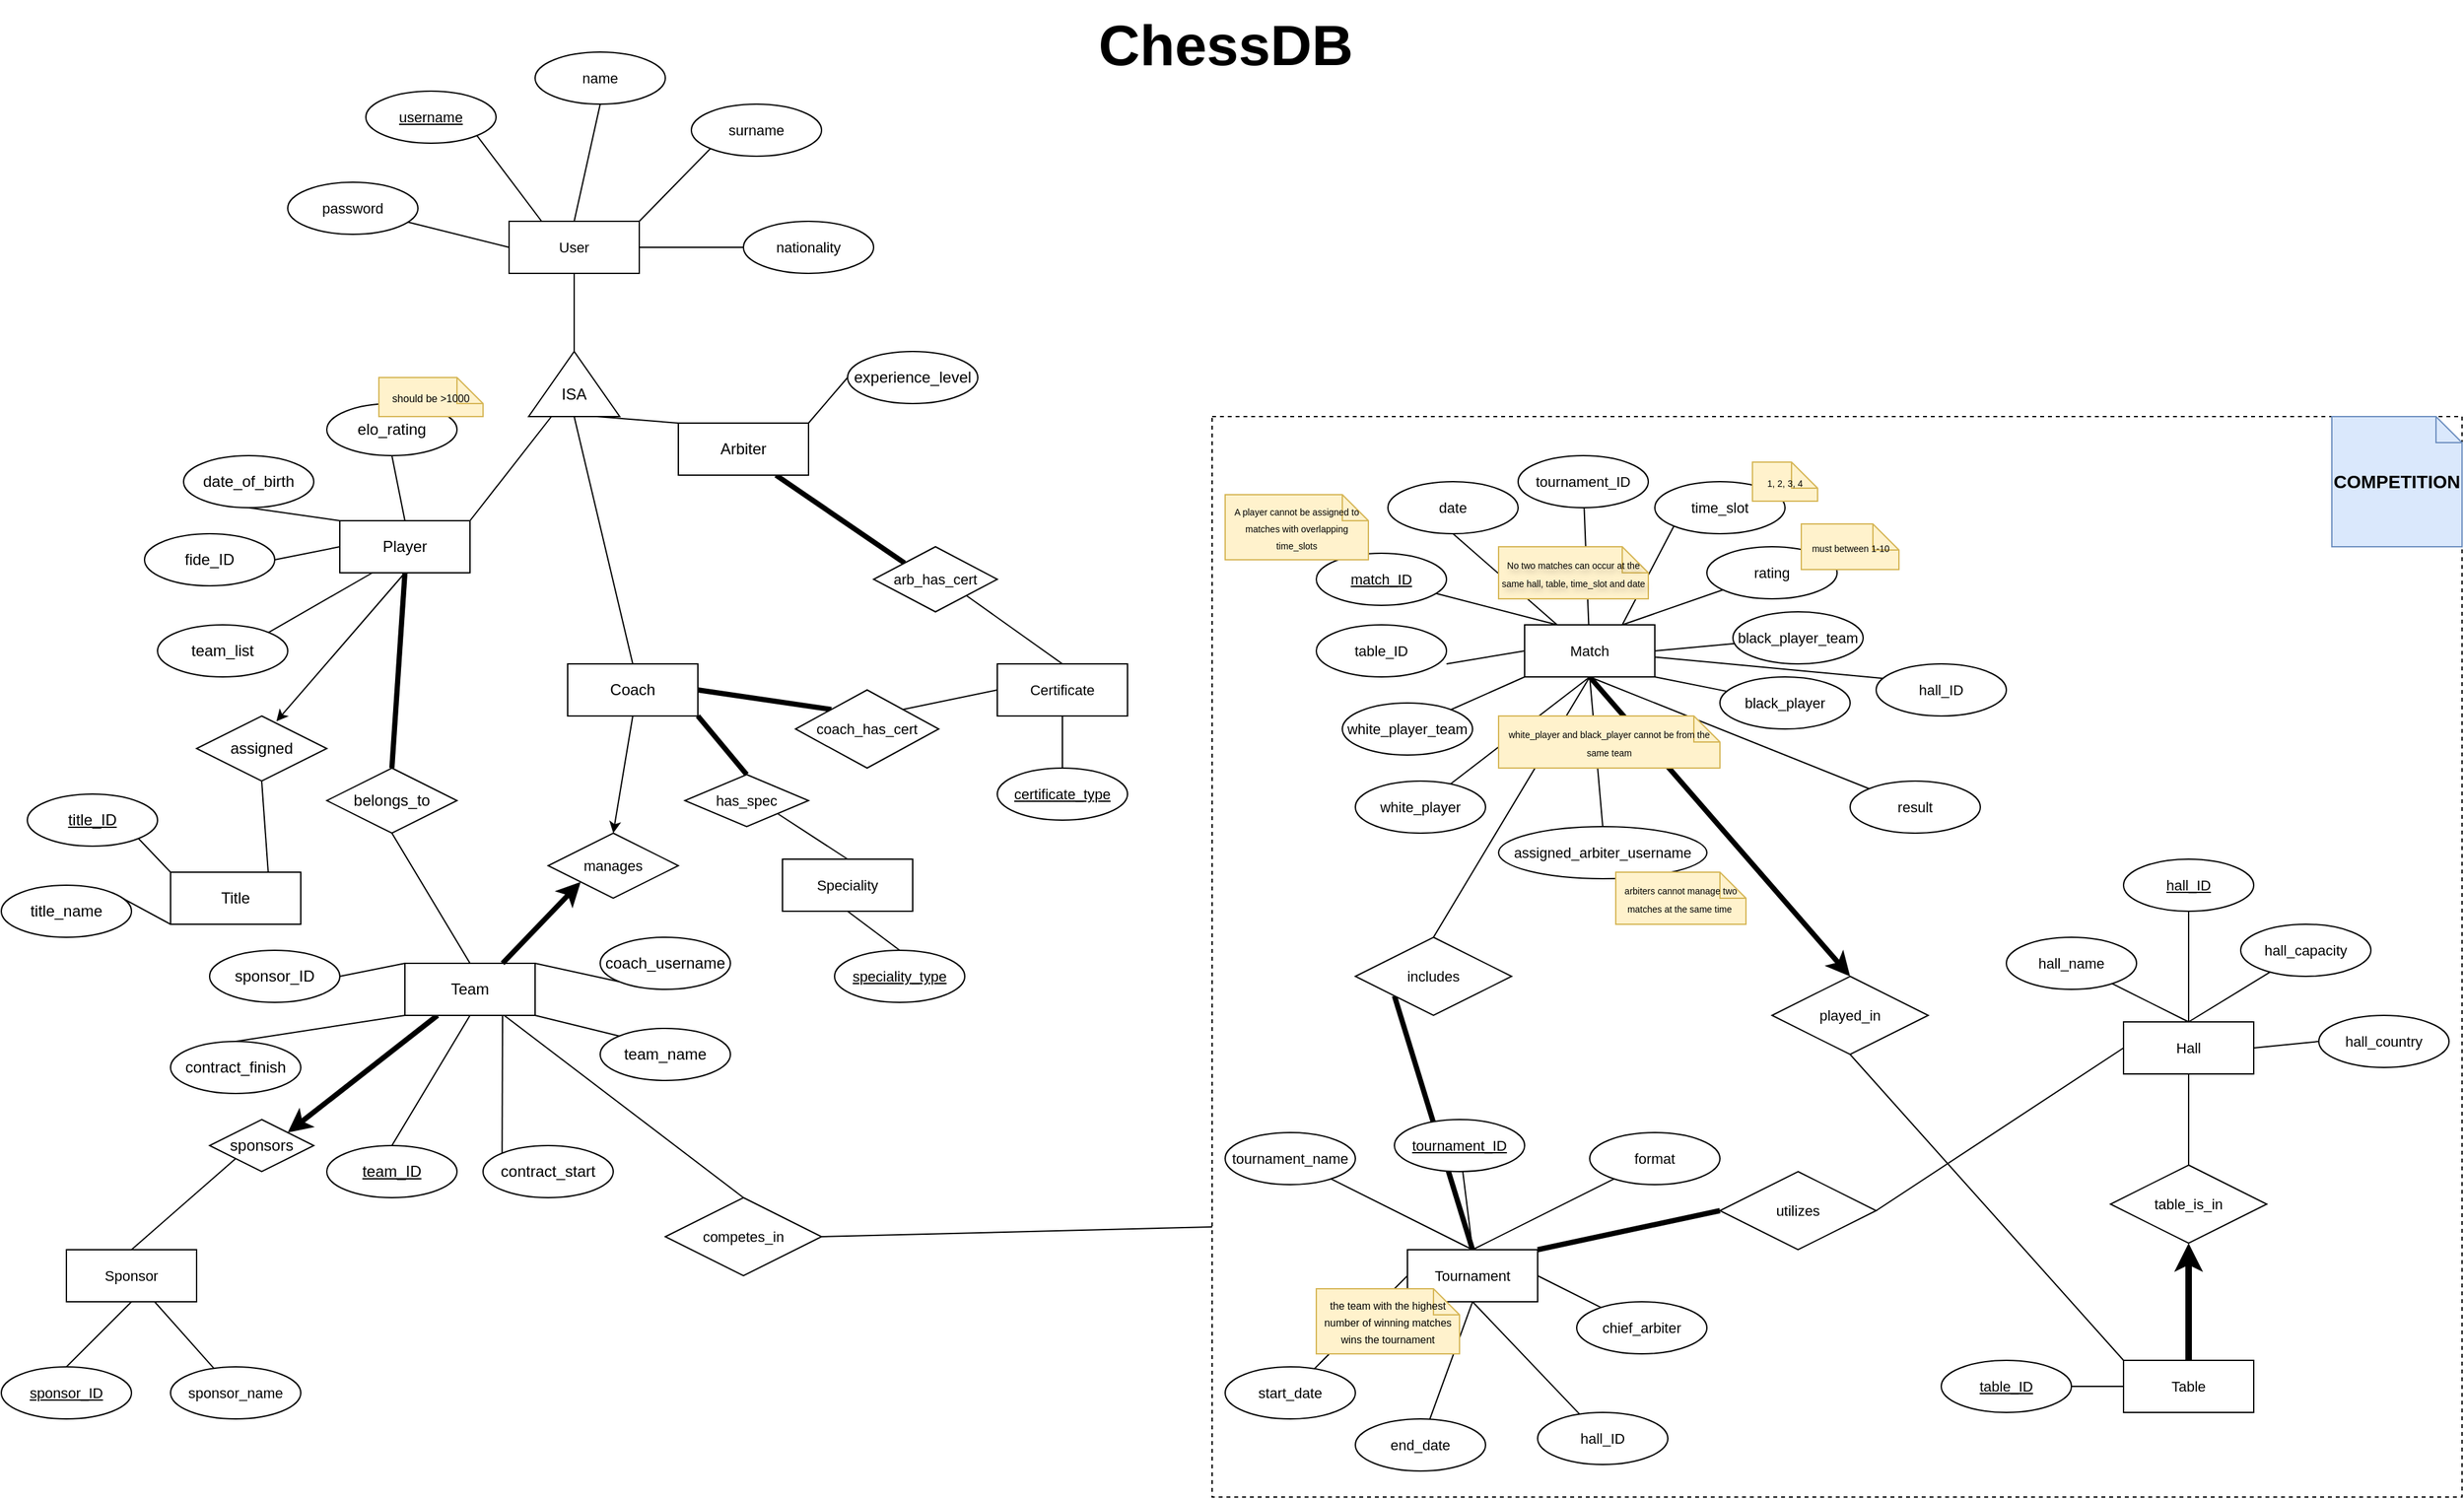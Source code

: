 <mxfile version="26.1.1">
  <diagram id="R2lEEEUBdFMjLlhIrx00" name="Page-1">
    <mxGraphModel dx="1880" dy="1282" grid="1" gridSize="10" guides="1" tooltips="1" connect="1" arrows="1" fold="1" page="1" pageScale="1" pageWidth="1920" pageHeight="1200" math="0" shadow="0" extFonts="Permanent Marker^https://fonts.googleapis.com/css?family=Permanent+Marker">
      <root>
        <mxCell id="0" />
        <mxCell id="1" parent="0" />
        <mxCell id="J8CBjjC6oMWLzU9K0Qz3-46" value="" style="edgeStyle=orthogonalEdgeStyle;rounded=0;orthogonalLoop=1;jettySize=auto;html=1;endArrow=none;startFill=0;" parent="1" source="J8CBjjC6oMWLzU9K0Qz3-1" target="J8CBjjC6oMWLzU9K0Qz3-36" edge="1">
          <mxGeometry relative="1" as="geometry" />
        </mxCell>
        <mxCell id="Gp8DJ_atIyQkJYoGK_gW-44" style="edgeStyle=none;shape=connector;rounded=0;orthogonalLoop=1;jettySize=auto;html=1;exitX=1;exitY=0.5;exitDx=0;exitDy=0;entryX=0;entryY=0.5;entryDx=0;entryDy=0;strokeColor=default;align=center;verticalAlign=middle;fontFamily=Helvetica;fontSize=11;fontColor=default;labelBackgroundColor=default;startFill=0;endArrow=none;" edge="1" parent="1" source="J8CBjjC6oMWLzU9K0Qz3-1" target="Gp8DJ_atIyQkJYoGK_gW-43">
          <mxGeometry relative="1" as="geometry" />
        </mxCell>
        <mxCell id="J8CBjjC6oMWLzU9K0Qz3-1" value="User" style="whiteSpace=wrap;html=1;align=center;fontSize=11;strokeWidth=1;" parent="1" vertex="1">
          <mxGeometry x="410" y="190" width="100" height="40" as="geometry" />
        </mxCell>
        <mxCell id="J8CBjjC6oMWLzU9K0Qz3-2" value="username" style="ellipse;whiteSpace=wrap;html=1;align=center;fontStyle=4;fontSize=11;strokeWidth=1;" parent="1" vertex="1">
          <mxGeometry x="300" y="90" width="100" height="40" as="geometry" />
        </mxCell>
        <mxCell id="J8CBjjC6oMWLzU9K0Qz3-29" style="rounded=0;orthogonalLoop=1;jettySize=auto;html=1;exitX=0.5;exitY=1;exitDx=0;exitDy=0;entryX=0.5;entryY=0;entryDx=0;entryDy=0;strokeColor=default;endArrow=none;startFill=0;fontSize=11;strokeWidth=1;" parent="1" source="J8CBjjC6oMWLzU9K0Qz3-3" target="J8CBjjC6oMWLzU9K0Qz3-1" edge="1">
          <mxGeometry relative="1" as="geometry" />
        </mxCell>
        <mxCell id="J8CBjjC6oMWLzU9K0Qz3-3" value="name" style="ellipse;whiteSpace=wrap;html=1;align=center;fontSize=11;strokeWidth=1;" parent="1" vertex="1">
          <mxGeometry x="430" y="60" width="100" height="40" as="geometry" />
        </mxCell>
        <mxCell id="J8CBjjC6oMWLzU9K0Qz3-31" style="rounded=0;orthogonalLoop=1;jettySize=auto;html=1;exitX=0;exitY=1;exitDx=0;exitDy=0;entryX=1;entryY=0;entryDx=0;entryDy=0;endArrow=none;startFill=0;startArrow=none;fontSize=11;strokeWidth=1;" parent="1" source="J8CBjjC6oMWLzU9K0Qz3-4" target="J8CBjjC6oMWLzU9K0Qz3-1" edge="1">
          <mxGeometry relative="1" as="geometry" />
        </mxCell>
        <mxCell id="J8CBjjC6oMWLzU9K0Qz3-4" value="surname" style="ellipse;whiteSpace=wrap;html=1;align=center;fontSize=11;strokeWidth=1;" parent="1" vertex="1">
          <mxGeometry x="550" y="100" width="100" height="40" as="geometry" />
        </mxCell>
        <mxCell id="J8CBjjC6oMWLzU9K0Qz3-33" style="rounded=0;orthogonalLoop=1;jettySize=auto;html=1;entryX=0;entryY=0.5;entryDx=0;entryDy=0;endArrow=none;startFill=0;flowAnimation=0;shadow=0;fontSize=11;strokeWidth=1;" parent="1" source="J8CBjjC6oMWLzU9K0Qz3-5" target="J8CBjjC6oMWLzU9K0Qz3-1" edge="1">
          <mxGeometry relative="1" as="geometry" />
        </mxCell>
        <mxCell id="J8CBjjC6oMWLzU9K0Qz3-5" value="password" style="ellipse;whiteSpace=wrap;html=1;align=center;fontSize=11;strokeWidth=1;" parent="1" vertex="1">
          <mxGeometry x="240" y="160" width="100" height="40" as="geometry" />
        </mxCell>
        <mxCell id="J8CBjjC6oMWLzU9K0Qz3-23" value="" style="endArrow=none;html=1;rounded=0;exitX=1;exitY=1;exitDx=0;exitDy=0;entryX=0.25;entryY=0;entryDx=0;entryDy=0;fontSize=11;strokeWidth=1;" parent="1" source="J8CBjjC6oMWLzU9K0Qz3-2" target="J8CBjjC6oMWLzU9K0Qz3-1" edge="1">
          <mxGeometry relative="1" as="geometry">
            <mxPoint x="390" y="190" as="sourcePoint" />
            <mxPoint x="550" y="190" as="targetPoint" />
          </mxGeometry>
        </mxCell>
        <mxCell id="J8CBjjC6oMWLzU9K0Qz3-55" style="rounded=0;orthogonalLoop=1;jettySize=auto;html=1;exitX=0;exitY=0.5;exitDx=0;exitDy=0;entryX=0.5;entryY=0;entryDx=0;entryDy=0;endArrow=none;startFill=0;" parent="1" source="J8CBjjC6oMWLzU9K0Qz3-36" target="J8CBjjC6oMWLzU9K0Qz3-48" edge="1">
          <mxGeometry relative="1" as="geometry" />
        </mxCell>
        <mxCell id="J8CBjjC6oMWLzU9K0Qz3-63" style="rounded=0;orthogonalLoop=1;jettySize=auto;html=1;exitX=0;exitY=0.75;exitDx=0;exitDy=0;entryX=0;entryY=0;entryDx=0;entryDy=0;endArrow=none;startFill=0;" parent="1" source="J8CBjjC6oMWLzU9K0Qz3-36" target="J8CBjjC6oMWLzU9K0Qz3-56" edge="1">
          <mxGeometry relative="1" as="geometry" />
        </mxCell>
        <mxCell id="J8CBjjC6oMWLzU9K0Qz3-36" value="&lt;div&gt;&lt;br&gt;&lt;/div&gt;ISA" style="triangle;whiteSpace=wrap;html=1;direction=north;fontColor=light-dark(#000000,#FFD966);" parent="1" vertex="1">
          <mxGeometry x="425" y="290" width="70" height="50" as="geometry" />
        </mxCell>
        <mxCell id="J8CBjjC6oMWLzU9K0Qz3-73" style="rounded=0;orthogonalLoop=1;jettySize=auto;html=1;exitX=0.5;exitY=1;exitDx=0;exitDy=0;entryX=0.613;entryY=0.083;entryDx=0;entryDy=0;entryPerimeter=0;" parent="1" source="J8CBjjC6oMWLzU9K0Qz3-37" target="J8CBjjC6oMWLzU9K0Qz3-64" edge="1">
          <mxGeometry relative="1" as="geometry" />
        </mxCell>
        <mxCell id="J8CBjjC6oMWLzU9K0Qz3-97" style="edgeStyle=none;rounded=0;orthogonalLoop=1;jettySize=auto;html=1;exitX=0.5;exitY=1;exitDx=0;exitDy=0;entryX=0.5;entryY=0;entryDx=0;entryDy=0;strokeColor=default;align=center;verticalAlign=middle;fontFamily=Helvetica;fontSize=11;fontColor=default;labelBackgroundColor=default;startFill=0;endArrow=none;strokeWidth=4;endFill=1;" parent="1" source="J8CBjjC6oMWLzU9K0Qz3-37" target="J8CBjjC6oMWLzU9K0Qz3-80" edge="1">
          <mxGeometry relative="1" as="geometry" />
        </mxCell>
        <mxCell id="J8CBjjC6oMWLzU9K0Qz3-37" value="Player" style="whiteSpace=wrap;html=1;align=center;" parent="1" vertex="1">
          <mxGeometry x="280" y="420" width="100" height="40" as="geometry" />
        </mxCell>
        <mxCell id="J8CBjjC6oMWLzU9K0Qz3-43" style="rounded=0;orthogonalLoop=1;jettySize=auto;html=1;exitX=0.5;exitY=1;exitDx=0;exitDy=0;entryX=0;entryY=0;entryDx=0;entryDy=0;endArrow=none;startFill=0;" parent="1" source="J8CBjjC6oMWLzU9K0Qz3-38" target="J8CBjjC6oMWLzU9K0Qz3-37" edge="1">
          <mxGeometry relative="1" as="geometry" />
        </mxCell>
        <mxCell id="J8CBjjC6oMWLzU9K0Qz3-38" value="date_of_birth" style="ellipse;whiteSpace=wrap;html=1;align=center;" parent="1" vertex="1">
          <mxGeometry x="160" y="370" width="100" height="40" as="geometry" />
        </mxCell>
        <mxCell id="J8CBjjC6oMWLzU9K0Qz3-42" style="rounded=0;orthogonalLoop=1;jettySize=auto;html=1;exitX=0.5;exitY=1;exitDx=0;exitDy=0;entryX=0.5;entryY=0;entryDx=0;entryDy=0;endArrow=none;startFill=0;" parent="1" source="J8CBjjC6oMWLzU9K0Qz3-39" target="J8CBjjC6oMWLzU9K0Qz3-37" edge="1">
          <mxGeometry relative="1" as="geometry" />
        </mxCell>
        <mxCell id="J8CBjjC6oMWLzU9K0Qz3-39" value="elo_rating" style="ellipse;whiteSpace=wrap;html=1;align=center;" parent="1" vertex="1">
          <mxGeometry x="270" y="330" width="100" height="40" as="geometry" />
        </mxCell>
        <mxCell id="J8CBjjC6oMWLzU9K0Qz3-44" style="rounded=0;orthogonalLoop=1;jettySize=auto;html=1;exitX=1;exitY=0.5;exitDx=0;exitDy=0;entryX=0;entryY=0.5;entryDx=0;entryDy=0;endArrow=none;startFill=0;" parent="1" source="J8CBjjC6oMWLzU9K0Qz3-40" target="J8CBjjC6oMWLzU9K0Qz3-37" edge="1">
          <mxGeometry relative="1" as="geometry" />
        </mxCell>
        <mxCell id="J8CBjjC6oMWLzU9K0Qz3-40" value="fide_ID" style="ellipse;whiteSpace=wrap;html=1;align=center;" parent="1" vertex="1">
          <mxGeometry x="130" y="430" width="100" height="40" as="geometry" />
        </mxCell>
        <mxCell id="J8CBjjC6oMWLzU9K0Qz3-45" style="rounded=0;orthogonalLoop=1;jettySize=auto;html=1;exitX=1;exitY=0;exitDx=0;exitDy=0;entryX=0.25;entryY=1;entryDx=0;entryDy=0;endArrow=none;startFill=0;" parent="1" source="J8CBjjC6oMWLzU9K0Qz3-41" target="J8CBjjC6oMWLzU9K0Qz3-37" edge="1">
          <mxGeometry relative="1" as="geometry" />
        </mxCell>
        <mxCell id="J8CBjjC6oMWLzU9K0Qz3-41" value="team_list" style="ellipse;whiteSpace=wrap;html=1;align=center;" parent="1" vertex="1">
          <mxGeometry x="140" y="500" width="100" height="40" as="geometry" />
        </mxCell>
        <mxCell id="J8CBjjC6oMWLzU9K0Qz3-47" style="rounded=0;orthogonalLoop=1;jettySize=auto;html=1;exitX=1;exitY=0;exitDx=0;exitDy=0;entryX=0;entryY=0.25;entryDx=0;entryDy=0;endArrow=none;startFill=0;" parent="1" source="J8CBjjC6oMWLzU9K0Qz3-37" target="J8CBjjC6oMWLzU9K0Qz3-36" edge="1">
          <mxGeometry relative="1" as="geometry" />
        </mxCell>
        <mxCell id="J8CBjjC6oMWLzU9K0Qz3-116" style="edgeStyle=none;shape=connector;rounded=0;orthogonalLoop=1;jettySize=auto;html=1;exitX=1;exitY=1;exitDx=0;exitDy=0;entryX=0.5;entryY=0;entryDx=0;entryDy=0;strokeColor=default;align=center;verticalAlign=middle;fontFamily=Helvetica;fontSize=11;fontColor=default;labelBackgroundColor=default;startFill=0;endArrow=none;strokeWidth=4;" parent="1" source="J8CBjjC6oMWLzU9K0Qz3-48" target="J8CBjjC6oMWLzU9K0Qz3-110" edge="1">
          <mxGeometry relative="1" as="geometry" />
        </mxCell>
        <mxCell id="J8CBjjC6oMWLzU9K0Qz3-118" style="edgeStyle=none;shape=connector;rounded=0;orthogonalLoop=1;jettySize=auto;html=1;exitX=1;exitY=0.5;exitDx=0;exitDy=0;entryX=0;entryY=0;entryDx=0;entryDy=0;strokeColor=default;align=center;verticalAlign=middle;fontFamily=Helvetica;fontSize=11;fontColor=default;labelBackgroundColor=default;startFill=0;endArrow=none;strokeWidth=4;" parent="1" source="J8CBjjC6oMWLzU9K0Qz3-48" target="J8CBjjC6oMWLzU9K0Qz3-111" edge="1">
          <mxGeometry relative="1" as="geometry" />
        </mxCell>
        <mxCell id="Gp8DJ_atIyQkJYoGK_gW-2" style="rounded=0;orthogonalLoop=1;jettySize=auto;html=1;exitX=0.5;exitY=1;exitDx=0;exitDy=0;entryX=0.5;entryY=0;entryDx=0;entryDy=0;" edge="1" parent="1" source="J8CBjjC6oMWLzU9K0Qz3-48" target="J8CBjjC6oMWLzU9K0Qz3-99">
          <mxGeometry relative="1" as="geometry" />
        </mxCell>
        <mxCell id="J8CBjjC6oMWLzU9K0Qz3-48" value="Coach" style="whiteSpace=wrap;html=1;align=center;" parent="1" vertex="1">
          <mxGeometry x="455" y="530" width="100" height="40" as="geometry" />
        </mxCell>
        <mxCell id="J8CBjjC6oMWLzU9K0Qz3-59" style="rounded=0;orthogonalLoop=1;jettySize=auto;html=1;exitX=1;exitY=0;exitDx=0;exitDy=0;entryX=0;entryY=0.5;entryDx=0;entryDy=0;endArrow=none;startFill=0;" parent="1" source="J8CBjjC6oMWLzU9K0Qz3-56" target="J8CBjjC6oMWLzU9K0Qz3-62" edge="1">
          <mxGeometry relative="1" as="geometry">
            <mxPoint x="690" y="325.0" as="targetPoint" />
          </mxGeometry>
        </mxCell>
        <mxCell id="J8CBjjC6oMWLzU9K0Qz3-121" style="edgeStyle=none;shape=connector;rounded=0;orthogonalLoop=1;jettySize=auto;html=1;exitX=0.75;exitY=1;exitDx=0;exitDy=0;entryX=0;entryY=0;entryDx=0;entryDy=0;strokeColor=default;align=center;verticalAlign=middle;fontFamily=Helvetica;fontSize=11;fontColor=default;labelBackgroundColor=default;startFill=0;endArrow=none;strokeWidth=4;" parent="1" source="J8CBjjC6oMWLzU9K0Qz3-56" target="J8CBjjC6oMWLzU9K0Qz3-112" edge="1">
          <mxGeometry relative="1" as="geometry" />
        </mxCell>
        <mxCell id="J8CBjjC6oMWLzU9K0Qz3-56" value="Arbiter" style="whiteSpace=wrap;html=1;align=center;" parent="1" vertex="1">
          <mxGeometry x="540" y="345" width="100" height="40" as="geometry" />
        </mxCell>
        <mxCell id="J8CBjjC6oMWLzU9K0Qz3-62" value="experience_level" style="ellipse;whiteSpace=wrap;html=1;align=center;" parent="1" vertex="1">
          <mxGeometry x="670" y="290" width="100" height="40" as="geometry" />
        </mxCell>
        <mxCell id="J8CBjjC6oMWLzU9K0Qz3-72" style="rounded=0;orthogonalLoop=1;jettySize=auto;html=1;exitX=0.5;exitY=1;exitDx=0;exitDy=0;entryX=0.75;entryY=0;entryDx=0;entryDy=0;endArrow=none;startFill=0;" parent="1" source="J8CBjjC6oMWLzU9K0Qz3-64" target="J8CBjjC6oMWLzU9K0Qz3-66" edge="1">
          <mxGeometry relative="1" as="geometry" />
        </mxCell>
        <mxCell id="J8CBjjC6oMWLzU9K0Qz3-64" value="assigned" style="shape=rhombus;perimeter=rhombusPerimeter;whiteSpace=wrap;html=1;align=center;" parent="1" vertex="1">
          <mxGeometry x="170" y="570" width="100" height="50" as="geometry" />
        </mxCell>
        <mxCell id="J8CBjjC6oMWLzU9K0Qz3-66" value="Title" style="whiteSpace=wrap;html=1;align=center;" parent="1" vertex="1">
          <mxGeometry x="150" y="690" width="100" height="40" as="geometry" />
        </mxCell>
        <mxCell id="J8CBjjC6oMWLzU9K0Qz3-71" style="rounded=0;orthogonalLoop=1;jettySize=auto;html=1;exitX=1;exitY=1;exitDx=0;exitDy=0;entryX=0;entryY=0;entryDx=0;entryDy=0;endArrow=none;startFill=0;" parent="1" source="J8CBjjC6oMWLzU9K0Qz3-68" target="J8CBjjC6oMWLzU9K0Qz3-66" edge="1">
          <mxGeometry relative="1" as="geometry" />
        </mxCell>
        <mxCell id="J8CBjjC6oMWLzU9K0Qz3-68" value="title_ID" style="ellipse;whiteSpace=wrap;html=1;align=center;fontStyle=4;" parent="1" vertex="1">
          <mxGeometry x="40" y="630" width="100" height="40" as="geometry" />
        </mxCell>
        <mxCell id="J8CBjjC6oMWLzU9K0Qz3-70" style="rounded=0;orthogonalLoop=1;jettySize=auto;html=1;exitX=1;exitY=0;exitDx=0;exitDy=0;entryX=0;entryY=1;entryDx=0;entryDy=0;endArrow=none;startFill=0;" parent="1" source="J8CBjjC6oMWLzU9K0Qz3-69" target="J8CBjjC6oMWLzU9K0Qz3-66" edge="1">
          <mxGeometry relative="1" as="geometry" />
        </mxCell>
        <mxCell id="J8CBjjC6oMWLzU9K0Qz3-69" value="title_name" style="ellipse;whiteSpace=wrap;html=1;align=center;" parent="1" vertex="1">
          <mxGeometry x="20" y="700" width="100" height="40" as="geometry" />
        </mxCell>
        <mxCell id="J8CBjjC6oMWLzU9K0Qz3-98" style="edgeStyle=none;shape=connector;rounded=0;orthogonalLoop=1;jettySize=auto;html=1;exitX=0.5;exitY=1;exitDx=0;exitDy=0;entryX=0.5;entryY=0;entryDx=0;entryDy=0;strokeColor=default;align=center;verticalAlign=middle;fontFamily=Helvetica;fontSize=11;fontColor=default;labelBackgroundColor=default;startFill=0;endArrow=none;" parent="1" source="J8CBjjC6oMWLzU9K0Qz3-80" target="J8CBjjC6oMWLzU9K0Qz3-81" edge="1">
          <mxGeometry relative="1" as="geometry" />
        </mxCell>
        <mxCell id="J8CBjjC6oMWLzU9K0Qz3-80" value="belongs_to" style="shape=rhombus;perimeter=rhombusPerimeter;whiteSpace=wrap;html=1;align=center;" parent="1" vertex="1">
          <mxGeometry x="270" y="610" width="100" height="50" as="geometry" />
        </mxCell>
        <mxCell id="J8CBjjC6oMWLzU9K0Qz3-91" style="rounded=0;orthogonalLoop=1;jettySize=auto;html=1;exitX=0.5;exitY=1;exitDx=0;exitDy=0;entryX=0.5;entryY=0;entryDx=0;entryDy=0;endArrow=none;startFill=0;" parent="1" source="J8CBjjC6oMWLzU9K0Qz3-81" target="J8CBjjC6oMWLzU9K0Qz3-82" edge="1">
          <mxGeometry relative="1" as="geometry" />
        </mxCell>
        <mxCell id="J8CBjjC6oMWLzU9K0Qz3-92" style="rounded=0;orthogonalLoop=1;jettySize=auto;html=1;exitX=0.75;exitY=1;exitDx=0;exitDy=0;entryX=0;entryY=0;entryDx=0;entryDy=0;endArrow=none;startFill=0;" parent="1" source="J8CBjjC6oMWLzU9K0Qz3-81" target="J8CBjjC6oMWLzU9K0Qz3-85" edge="1">
          <mxGeometry relative="1" as="geometry" />
        </mxCell>
        <mxCell id="J8CBjjC6oMWLzU9K0Qz3-93" style="rounded=0;orthogonalLoop=1;jettySize=auto;html=1;exitX=1;exitY=1;exitDx=0;exitDy=0;entryX=0;entryY=0;entryDx=0;entryDy=0;endArrow=none;startFill=0;" parent="1" source="J8CBjjC6oMWLzU9K0Qz3-81" target="J8CBjjC6oMWLzU9K0Qz3-83" edge="1">
          <mxGeometry relative="1" as="geometry" />
        </mxCell>
        <mxCell id="J8CBjjC6oMWLzU9K0Qz3-94" style="rounded=0;orthogonalLoop=1;jettySize=auto;html=1;exitX=1;exitY=0;exitDx=0;exitDy=0;entryX=0;entryY=1;entryDx=0;entryDy=0;endArrow=none;startFill=0;" parent="1" source="J8CBjjC6oMWLzU9K0Qz3-81" target="J8CBjjC6oMWLzU9K0Qz3-84" edge="1">
          <mxGeometry relative="1" as="geometry" />
        </mxCell>
        <mxCell id="J8CBjjC6oMWLzU9K0Qz3-96" style="edgeStyle=none;shape=connector;rounded=0;orthogonalLoop=1;jettySize=auto;html=1;exitX=0;exitY=1;exitDx=0;exitDy=0;entryX=0.5;entryY=0;entryDx=0;entryDy=0;strokeColor=default;align=center;verticalAlign=middle;fontFamily=Helvetica;fontSize=11;fontColor=default;labelBackgroundColor=default;startFill=0;endArrow=none;" parent="1" source="J8CBjjC6oMWLzU9K0Qz3-81" target="J8CBjjC6oMWLzU9K0Qz3-86" edge="1">
          <mxGeometry relative="1" as="geometry" />
        </mxCell>
        <mxCell id="fckK7SJPe3X5IB99mrx9-80" style="edgeStyle=none;shape=connector;rounded=0;orthogonalLoop=1;jettySize=auto;html=1;entryX=0.5;entryY=0;entryDx=0;entryDy=0;strokeColor=default;align=center;verticalAlign=middle;fontFamily=Helvetica;fontSize=11;fontColor=default;labelBackgroundColor=default;startFill=0;endArrow=none;" parent="1" source="J8CBjjC6oMWLzU9K0Qz3-81" target="fckK7SJPe3X5IB99mrx9-79" edge="1">
          <mxGeometry relative="1" as="geometry" />
        </mxCell>
        <mxCell id="Gp8DJ_atIyQkJYoGK_gW-3" style="edgeStyle=none;shape=connector;rounded=0;orthogonalLoop=1;jettySize=auto;html=1;exitX=0.25;exitY=1;exitDx=0;exitDy=0;entryX=1;entryY=0;entryDx=0;entryDy=0;strokeColor=default;align=center;verticalAlign=middle;fontFamily=Helvetica;fontSize=11;fontColor=default;labelBackgroundColor=default;endArrow=classic;strokeWidth=4;" edge="1" parent="1" source="J8CBjjC6oMWLzU9K0Qz3-81" target="Gp8DJ_atIyQkJYoGK_gW-1">
          <mxGeometry relative="1" as="geometry" />
        </mxCell>
        <mxCell id="J8CBjjC6oMWLzU9K0Qz3-81" value="Team" style="whiteSpace=wrap;html=1;align=center;" parent="1" vertex="1">
          <mxGeometry x="330" y="760" width="100" height="40" as="geometry" />
        </mxCell>
        <mxCell id="J8CBjjC6oMWLzU9K0Qz3-82" value="team_ID" style="ellipse;whiteSpace=wrap;html=1;align=center;fontStyle=4;" parent="1" vertex="1">
          <mxGeometry x="270" y="900" width="100" height="40" as="geometry" />
        </mxCell>
        <mxCell id="J8CBjjC6oMWLzU9K0Qz3-83" value="team_name" style="ellipse;whiteSpace=wrap;html=1;align=center;" parent="1" vertex="1">
          <mxGeometry x="480" y="810" width="100" height="40" as="geometry" />
        </mxCell>
        <mxCell id="J8CBjjC6oMWLzU9K0Qz3-84" value="coach_username" style="ellipse;whiteSpace=wrap;html=1;align=center;" parent="1" vertex="1">
          <mxGeometry x="480" y="740" width="100" height="40" as="geometry" />
        </mxCell>
        <mxCell id="J8CBjjC6oMWLzU9K0Qz3-85" value="contract_start" style="ellipse;whiteSpace=wrap;html=1;align=center;" parent="1" vertex="1">
          <mxGeometry x="390" y="900" width="100" height="40" as="geometry" />
        </mxCell>
        <mxCell id="J8CBjjC6oMWLzU9K0Qz3-86" value="contract_finish" style="ellipse;whiteSpace=wrap;html=1;align=center;" parent="1" vertex="1">
          <mxGeometry x="150" y="820" width="100" height="40" as="geometry" />
        </mxCell>
        <mxCell id="J8CBjjC6oMWLzU9K0Qz3-89" style="rounded=0;orthogonalLoop=1;jettySize=auto;html=1;exitX=1;exitY=0.5;exitDx=0;exitDy=0;entryX=0;entryY=0;entryDx=0;entryDy=0;endArrow=none;startFill=0;" parent="1" source="J8CBjjC6oMWLzU9K0Qz3-88" target="J8CBjjC6oMWLzU9K0Qz3-81" edge="1">
          <mxGeometry relative="1" as="geometry" />
        </mxCell>
        <mxCell id="J8CBjjC6oMWLzU9K0Qz3-88" value="sponsor_ID" style="ellipse;whiteSpace=wrap;html=1;align=center;" parent="1" vertex="1">
          <mxGeometry x="180" y="750" width="100" height="40" as="geometry" />
        </mxCell>
        <mxCell id="J8CBjjC6oMWLzU9K0Qz3-101" style="edgeStyle=none;shape=connector;rounded=0;orthogonalLoop=1;jettySize=auto;html=1;exitX=0;exitY=1;exitDx=0;exitDy=0;entryX=0.75;entryY=0;entryDx=0;entryDy=0;strokeColor=default;align=center;verticalAlign=middle;fontFamily=Helvetica;fontSize=11;fontColor=default;labelBackgroundColor=default;startFill=1;endArrow=none;startArrow=classic;strokeWidth=4;" parent="1" source="J8CBjjC6oMWLzU9K0Qz3-99" target="J8CBjjC6oMWLzU9K0Qz3-81" edge="1">
          <mxGeometry relative="1" as="geometry" />
        </mxCell>
        <mxCell id="J8CBjjC6oMWLzU9K0Qz3-99" value="manages" style="shape=rhombus;perimeter=rhombusPerimeter;whiteSpace=wrap;html=1;align=center;fontFamily=Helvetica;fontSize=11;fontColor=default;labelBackgroundColor=default;" parent="1" vertex="1">
          <mxGeometry x="440" y="660" width="100" height="50" as="geometry" />
        </mxCell>
        <mxCell id="J8CBjjC6oMWLzU9K0Qz3-102" value="Speciality" style="whiteSpace=wrap;html=1;align=center;fontFamily=Helvetica;fontSize=11;fontColor=default;labelBackgroundColor=default;" parent="1" vertex="1">
          <mxGeometry x="620" y="680" width="100" height="40" as="geometry" />
        </mxCell>
        <mxCell id="J8CBjjC6oMWLzU9K0Qz3-103" value="Certificate" style="whiteSpace=wrap;html=1;align=center;fontFamily=Helvetica;fontSize=11;fontColor=default;labelBackgroundColor=default;gradientColor=none;" parent="1" vertex="1">
          <mxGeometry x="785" y="530" width="100" height="40" as="geometry" />
        </mxCell>
        <mxCell id="J8CBjjC6oMWLzU9K0Qz3-108" style="edgeStyle=none;shape=connector;rounded=0;orthogonalLoop=1;jettySize=auto;html=1;exitX=0.5;exitY=0;exitDx=0;exitDy=0;entryX=0.5;entryY=1;entryDx=0;entryDy=0;strokeColor=default;align=center;verticalAlign=middle;fontFamily=Helvetica;fontSize=11;fontColor=default;labelBackgroundColor=default;startFill=0;endArrow=none;" parent="1" source="J8CBjjC6oMWLzU9K0Qz3-106" target="J8CBjjC6oMWLzU9K0Qz3-102" edge="1">
          <mxGeometry relative="1" as="geometry" />
        </mxCell>
        <mxCell id="J8CBjjC6oMWLzU9K0Qz3-106" value="speciality_type" style="ellipse;whiteSpace=wrap;html=1;align=center;fontStyle=4;fontFamily=Helvetica;fontSize=11;fontColor=default;labelBackgroundColor=default;" parent="1" vertex="1">
          <mxGeometry x="660" y="750" width="100" height="40" as="geometry" />
        </mxCell>
        <mxCell id="J8CBjjC6oMWLzU9K0Qz3-109" style="edgeStyle=none;shape=connector;rounded=0;orthogonalLoop=1;jettySize=auto;html=1;exitX=0.5;exitY=0;exitDx=0;exitDy=0;entryX=0.5;entryY=1;entryDx=0;entryDy=0;strokeColor=default;align=center;verticalAlign=middle;fontFamily=Helvetica;fontSize=11;fontColor=default;labelBackgroundColor=default;startFill=0;endArrow=none;" parent="1" source="J8CBjjC6oMWLzU9K0Qz3-107" target="J8CBjjC6oMWLzU9K0Qz3-103" edge="1">
          <mxGeometry relative="1" as="geometry" />
        </mxCell>
        <mxCell id="J8CBjjC6oMWLzU9K0Qz3-107" value="certificate_type" style="ellipse;whiteSpace=wrap;html=1;align=center;fontStyle=4;fontFamily=Helvetica;fontSize=11;fontColor=default;labelBackgroundColor=default;" parent="1" vertex="1">
          <mxGeometry x="785" y="610" width="100" height="40" as="geometry" />
        </mxCell>
        <mxCell id="J8CBjjC6oMWLzU9K0Qz3-117" style="edgeStyle=none;shape=connector;rounded=0;orthogonalLoop=1;jettySize=auto;html=1;exitX=1;exitY=1;exitDx=0;exitDy=0;entryX=0.5;entryY=0;entryDx=0;entryDy=0;strokeColor=default;align=center;verticalAlign=middle;fontFamily=Helvetica;fontSize=11;fontColor=default;labelBackgroundColor=default;startFill=0;endArrow=none;" parent="1" source="J8CBjjC6oMWLzU9K0Qz3-110" target="J8CBjjC6oMWLzU9K0Qz3-102" edge="1">
          <mxGeometry relative="1" as="geometry" />
        </mxCell>
        <mxCell id="J8CBjjC6oMWLzU9K0Qz3-110" value="has_spec" style="shape=rhombus;perimeter=rhombusPerimeter;whiteSpace=wrap;html=1;align=center;fontFamily=Helvetica;fontSize=11;fontColor=default;labelBackgroundColor=default;" parent="1" vertex="1">
          <mxGeometry x="545" y="615" width="95" height="40" as="geometry" />
        </mxCell>
        <mxCell id="J8CBjjC6oMWLzU9K0Qz3-120" style="edgeStyle=none;shape=connector;rounded=0;orthogonalLoop=1;jettySize=auto;html=1;exitX=1;exitY=0;exitDx=0;exitDy=0;entryX=0;entryY=0.5;entryDx=0;entryDy=0;strokeColor=default;align=center;verticalAlign=middle;fontFamily=Helvetica;fontSize=11;fontColor=default;labelBackgroundColor=default;startFill=0;endArrow=none;" parent="1" source="J8CBjjC6oMWLzU9K0Qz3-111" target="J8CBjjC6oMWLzU9K0Qz3-103" edge="1">
          <mxGeometry relative="1" as="geometry" />
        </mxCell>
        <mxCell id="J8CBjjC6oMWLzU9K0Qz3-111" value="coach_has_cert" style="shape=rhombus;perimeter=rhombusPerimeter;whiteSpace=wrap;html=1;align=center;fontFamily=Helvetica;fontSize=11;fontColor=default;labelBackgroundColor=default;" parent="1" vertex="1">
          <mxGeometry x="630" y="550" width="110" height="60" as="geometry" />
        </mxCell>
        <mxCell id="J8CBjjC6oMWLzU9K0Qz3-122" style="edgeStyle=none;shape=connector;rounded=0;orthogonalLoop=1;jettySize=auto;html=1;exitX=1;exitY=1;exitDx=0;exitDy=0;entryX=0.5;entryY=0;entryDx=0;entryDy=0;strokeColor=default;align=center;verticalAlign=middle;fontFamily=Helvetica;fontSize=11;fontColor=default;labelBackgroundColor=default;startFill=0;endArrow=none;" parent="1" source="J8CBjjC6oMWLzU9K0Qz3-112" target="J8CBjjC6oMWLzU9K0Qz3-103" edge="1">
          <mxGeometry relative="1" as="geometry" />
        </mxCell>
        <mxCell id="J8CBjjC6oMWLzU9K0Qz3-112" value="arb_has_cert" style="shape=rhombus;perimeter=rhombusPerimeter;whiteSpace=wrap;html=1;align=center;fontFamily=Helvetica;fontSize=11;fontColor=default;labelBackgroundColor=default;" parent="1" vertex="1">
          <mxGeometry x="690" y="440" width="95" height="50" as="geometry" />
        </mxCell>
        <mxCell id="fckK7SJPe3X5IB99mrx9-18" style="edgeStyle=none;shape=connector;rounded=0;orthogonalLoop=1;jettySize=auto;html=1;exitX=0.5;exitY=1;exitDx=0;exitDy=0;entryX=0.5;entryY=0;entryDx=0;entryDy=0;strokeColor=default;align=center;verticalAlign=middle;fontFamily=Helvetica;fontSize=11;fontColor=default;labelBackgroundColor=default;startFill=0;endArrow=none;" parent="1" source="J8CBjjC6oMWLzU9K0Qz3-123" target="fckK7SJPe3X5IB99mrx9-16" edge="1">
          <mxGeometry relative="1" as="geometry" />
        </mxCell>
        <mxCell id="Gp8DJ_atIyQkJYoGK_gW-5" style="edgeStyle=none;shape=connector;rounded=0;orthogonalLoop=1;jettySize=auto;html=1;exitX=0.5;exitY=0;exitDx=0;exitDy=0;entryX=0;entryY=1;entryDx=0;entryDy=0;strokeColor=default;align=center;verticalAlign=middle;fontFamily=Helvetica;fontSize=11;fontColor=default;labelBackgroundColor=default;endArrow=none;startFill=0;" edge="1" parent="1" source="J8CBjjC6oMWLzU9K0Qz3-123" target="Gp8DJ_atIyQkJYoGK_gW-1">
          <mxGeometry relative="1" as="geometry" />
        </mxCell>
        <mxCell id="J8CBjjC6oMWLzU9K0Qz3-123" value="Sponsor" style="whiteSpace=wrap;html=1;align=center;fontFamily=Helvetica;fontSize=11;fontColor=default;labelBackgroundColor=default;" parent="1" vertex="1">
          <mxGeometry x="70" y="980" width="100" height="40" as="geometry" />
        </mxCell>
        <mxCell id="fckK7SJPe3X5IB99mrx9-16" value="sponsor_ID" style="ellipse;whiteSpace=wrap;html=1;align=center;fontStyle=4;fontFamily=Helvetica;fontSize=11;fontColor=default;labelBackgroundColor=default;" parent="1" vertex="1">
          <mxGeometry x="20" y="1070" width="100" height="40" as="geometry" />
        </mxCell>
        <mxCell id="fckK7SJPe3X5IB99mrx9-19" value="" style="edgeStyle=none;shape=connector;rounded=0;orthogonalLoop=1;jettySize=auto;html=1;strokeColor=default;align=center;verticalAlign=middle;fontFamily=Helvetica;fontSize=11;fontColor=default;labelBackgroundColor=default;startFill=0;endArrow=none;" parent="1" source="fckK7SJPe3X5IB99mrx9-17" target="J8CBjjC6oMWLzU9K0Qz3-123" edge="1">
          <mxGeometry relative="1" as="geometry" />
        </mxCell>
        <mxCell id="fckK7SJPe3X5IB99mrx9-17" value="sponsor_name" style="ellipse;whiteSpace=wrap;html=1;align=center;fontFamily=Helvetica;fontSize=11;fontColor=default;labelBackgroundColor=default;" parent="1" vertex="1">
          <mxGeometry x="150" y="1070" width="100" height="40" as="geometry" />
        </mxCell>
        <mxCell id="fckK7SJPe3X5IB99mrx9-42" style="edgeStyle=none;shape=connector;rounded=0;orthogonalLoop=1;jettySize=auto;html=1;entryX=0.5;entryY=0;entryDx=0;entryDy=0;strokeColor=default;align=center;verticalAlign=middle;fontFamily=Helvetica;fontSize=11;fontColor=default;labelBackgroundColor=default;startFill=0;endArrow=none;exitX=0.5;exitY=1;exitDx=0;exitDy=0;" parent="1" source="fckK7SJPe3X5IB99mrx9-20" target="fckK7SJPe3X5IB99mrx9-41" edge="1">
          <mxGeometry relative="1" as="geometry" />
        </mxCell>
        <mxCell id="fckK7SJPe3X5IB99mrx9-43" style="edgeStyle=none;shape=connector;rounded=0;orthogonalLoop=1;jettySize=auto;html=1;entryX=1;entryY=0.5;entryDx=0;entryDy=0;strokeColor=default;align=center;verticalAlign=middle;fontFamily=Helvetica;fontSize=11;fontColor=default;labelBackgroundColor=default;startFill=0;endArrow=none;" parent="1" source="fckK7SJPe3X5IB99mrx9-20" target="fckK7SJPe3X5IB99mrx9-40" edge="1">
          <mxGeometry relative="1" as="geometry" />
        </mxCell>
        <mxCell id="Gp8DJ_atIyQkJYoGK_gW-7" style="edgeStyle=none;shape=connector;rounded=0;orthogonalLoop=1;jettySize=auto;html=1;exitX=0.5;exitY=1;exitDx=0;exitDy=0;entryX=0.5;entryY=0;entryDx=0;entryDy=0;strokeColor=default;align=center;verticalAlign=middle;fontFamily=Helvetica;fontSize=11;fontColor=default;labelBackgroundColor=default;endArrow=none;startFill=0;" edge="1" parent="1" source="fckK7SJPe3X5IB99mrx9-20" target="Gp8DJ_atIyQkJYoGK_gW-6">
          <mxGeometry relative="1" as="geometry" />
        </mxCell>
        <mxCell id="Gp8DJ_atIyQkJYoGK_gW-22" style="edgeStyle=none;shape=connector;rounded=0;orthogonalLoop=1;jettySize=auto;html=1;exitX=0.5;exitY=1;exitDx=0;exitDy=0;entryX=0.5;entryY=0;entryDx=0;entryDy=0;strokeColor=default;align=center;verticalAlign=middle;fontFamily=Helvetica;fontSize=11;fontColor=default;labelBackgroundColor=default;startFill=0;endArrow=classic;strokeWidth=4;endFill=1;" edge="1" parent="1" source="fckK7SJPe3X5IB99mrx9-20" target="Gp8DJ_atIyQkJYoGK_gW-16">
          <mxGeometry relative="1" as="geometry" />
        </mxCell>
        <mxCell id="fckK7SJPe3X5IB99mrx9-22" style="edgeStyle=none;shape=connector;rounded=0;orthogonalLoop=1;jettySize=auto;html=1;entryX=0.25;entryY=0;entryDx=0;entryDy=0;strokeColor=default;align=center;verticalAlign=middle;fontFamily=Helvetica;fontSize=11;fontColor=default;labelBackgroundColor=default;startFill=0;endArrow=none;" parent="1" source="fckK7SJPe3X5IB99mrx9-21" target="fckK7SJPe3X5IB99mrx9-20" edge="1">
          <mxGeometry relative="1" as="geometry" />
        </mxCell>
        <mxCell id="fckK7SJPe3X5IB99mrx9-21" value="match_ID" style="ellipse;whiteSpace=wrap;html=1;align=center;fontStyle=4;fontFamily=Helvetica;fontSize=11;fontColor=default;labelBackgroundColor=default;" parent="1" vertex="1">
          <mxGeometry x="1030" y="445" width="100" height="40" as="geometry" />
        </mxCell>
        <mxCell id="fckK7SJPe3X5IB99mrx9-29" style="edgeStyle=none;shape=connector;rounded=0;orthogonalLoop=1;jettySize=auto;html=1;exitX=0.5;exitY=1;exitDx=0;exitDy=0;entryX=0;entryY=0.5;entryDx=0;entryDy=0;strokeColor=default;align=center;verticalAlign=middle;fontFamily=Helvetica;fontSize=11;fontColor=default;labelBackgroundColor=default;startFill=0;endArrow=none;" parent="1" edge="1" target="fckK7SJPe3X5IB99mrx9-20">
          <mxGeometry relative="1" as="geometry">
            <mxPoint x="1130" y="530" as="sourcePoint" />
            <mxPoint x="1190" y="550" as="targetPoint" />
          </mxGeometry>
        </mxCell>
        <mxCell id="fckK7SJPe3X5IB99mrx9-23" value="table_ID" style="ellipse;whiteSpace=wrap;html=1;align=center;fontFamily=Helvetica;fontSize=11;fontColor=default;labelBackgroundColor=default;" parent="1" vertex="1">
          <mxGeometry x="1030" y="500" width="100" height="40" as="geometry" />
        </mxCell>
        <mxCell id="fckK7SJPe3X5IB99mrx9-27" style="edgeStyle=none;shape=connector;rounded=0;orthogonalLoop=1;jettySize=auto;html=1;entryX=0.75;entryY=0;entryDx=0;entryDy=0;strokeColor=default;align=center;verticalAlign=middle;fontFamily=Helvetica;fontSize=11;fontColor=default;labelBackgroundColor=default;startFill=0;endArrow=none;" parent="1" source="fckK7SJPe3X5IB99mrx9-24" target="fckK7SJPe3X5IB99mrx9-20" edge="1">
          <mxGeometry relative="1" as="geometry" />
        </mxCell>
        <mxCell id="fckK7SJPe3X5IB99mrx9-24" value="rating" style="ellipse;whiteSpace=wrap;html=1;align=center;fontFamily=Helvetica;fontSize=11;fontColor=default;labelBackgroundColor=default;" parent="1" vertex="1">
          <mxGeometry x="1330" y="440" width="100" height="40" as="geometry" />
        </mxCell>
        <mxCell id="fckK7SJPe3X5IB99mrx9-26" style="edgeStyle=none;shape=connector;rounded=0;orthogonalLoop=1;jettySize=auto;html=1;strokeColor=default;align=center;verticalAlign=middle;fontFamily=Helvetica;fontSize=11;fontColor=default;labelBackgroundColor=default;startFill=0;endArrow=none;" parent="1" source="fckK7SJPe3X5IB99mrx9-20" edge="1">
          <mxGeometry relative="1" as="geometry">
            <mxPoint x="1240" y="530" as="targetPoint" />
          </mxGeometry>
        </mxCell>
        <mxCell id="fckK7SJPe3X5IB99mrx9-25" value="tournament_ID" style="ellipse;whiteSpace=wrap;html=1;align=center;fontFamily=Helvetica;fontSize=11;fontColor=default;labelBackgroundColor=default;" parent="1" vertex="1">
          <mxGeometry x="1185" y="370" width="100" height="40" as="geometry" />
        </mxCell>
        <mxCell id="fckK7SJPe3X5IB99mrx9-28" style="edgeStyle=none;shape=connector;rounded=0;orthogonalLoop=1;jettySize=auto;html=1;entryX=1;entryY=0.5;entryDx=0;entryDy=0;strokeColor=default;align=center;verticalAlign=middle;fontFamily=Helvetica;fontSize=11;fontColor=default;labelBackgroundColor=default;startFill=0;endArrow=none;" parent="1" source="fckK7SJPe3X5IB99mrx9-23" target="fckK7SJPe3X5IB99mrx9-23" edge="1">
          <mxGeometry relative="1" as="geometry" />
        </mxCell>
        <mxCell id="fckK7SJPe3X5IB99mrx9-33" style="edgeStyle=none;shape=connector;rounded=0;orthogonalLoop=1;jettySize=auto;html=1;entryX=0.5;entryY=1;entryDx=0;entryDy=0;strokeColor=default;align=center;verticalAlign=middle;fontFamily=Helvetica;fontSize=11;fontColor=default;labelBackgroundColor=default;startFill=0;endArrow=none;" parent="1" source="fckK7SJPe3X5IB99mrx9-30" target="fckK7SJPe3X5IB99mrx9-20" edge="1">
          <mxGeometry relative="1" as="geometry" />
        </mxCell>
        <mxCell id="fckK7SJPe3X5IB99mrx9-30" value="white_player" style="ellipse;whiteSpace=wrap;html=1;align=center;fontFamily=Helvetica;fontSize=11;fontColor=default;labelBackgroundColor=default;" parent="1" vertex="1">
          <mxGeometry x="1060" y="620" width="100" height="40" as="geometry" />
        </mxCell>
        <mxCell id="fckK7SJPe3X5IB99mrx9-32" style="edgeStyle=none;shape=connector;rounded=0;orthogonalLoop=1;jettySize=auto;html=1;entryX=0;entryY=1;entryDx=0;entryDy=0;strokeColor=default;align=center;verticalAlign=middle;fontFamily=Helvetica;fontSize=11;fontColor=default;labelBackgroundColor=default;startFill=0;endArrow=none;" parent="1" source="fckK7SJPe3X5IB99mrx9-31" target="fckK7SJPe3X5IB99mrx9-20" edge="1">
          <mxGeometry relative="1" as="geometry" />
        </mxCell>
        <mxCell id="fckK7SJPe3X5IB99mrx9-31" value="white_player_team" style="ellipse;whiteSpace=wrap;html=1;align=center;fontFamily=Helvetica;fontSize=11;fontColor=default;labelBackgroundColor=default;" parent="1" vertex="1">
          <mxGeometry x="1050" y="560" width="100" height="40" as="geometry" />
        </mxCell>
        <mxCell id="fckK7SJPe3X5IB99mrx9-36" style="edgeStyle=none;shape=connector;rounded=0;orthogonalLoop=1;jettySize=auto;html=1;entryX=1;entryY=0.5;entryDx=0;entryDy=0;strokeColor=default;align=center;verticalAlign=middle;fontFamily=Helvetica;fontSize=11;fontColor=default;labelBackgroundColor=default;startFill=0;endArrow=none;" parent="1" source="fckK7SJPe3X5IB99mrx9-34" target="fckK7SJPe3X5IB99mrx9-20" edge="1">
          <mxGeometry relative="1" as="geometry" />
        </mxCell>
        <mxCell id="fckK7SJPe3X5IB99mrx9-34" value="black_player_team" style="ellipse;whiteSpace=wrap;html=1;align=center;fontFamily=Helvetica;fontSize=11;fontColor=default;labelBackgroundColor=default;" parent="1" vertex="1">
          <mxGeometry x="1350" y="490" width="100" height="40" as="geometry" />
        </mxCell>
        <mxCell id="fckK7SJPe3X5IB99mrx9-37" style="edgeStyle=none;shape=connector;rounded=0;orthogonalLoop=1;jettySize=auto;html=1;entryX=1;entryY=1;entryDx=0;entryDy=0;strokeColor=default;align=center;verticalAlign=middle;fontFamily=Helvetica;fontSize=11;fontColor=default;labelBackgroundColor=default;startFill=0;endArrow=none;" parent="1" source="fckK7SJPe3X5IB99mrx9-35" target="fckK7SJPe3X5IB99mrx9-20" edge="1">
          <mxGeometry relative="1" as="geometry" />
        </mxCell>
        <mxCell id="fckK7SJPe3X5IB99mrx9-35" value="black_player" style="ellipse;whiteSpace=wrap;html=1;align=center;fontFamily=Helvetica;fontSize=11;fontColor=default;labelBackgroundColor=default;" parent="1" vertex="1">
          <mxGeometry x="1340" y="540" width="100" height="40" as="geometry" />
        </mxCell>
        <mxCell id="fckK7SJPe3X5IB99mrx9-39" style="edgeStyle=none;shape=connector;rounded=0;orthogonalLoop=1;jettySize=auto;html=1;entryX=0.5;entryY=1;entryDx=0;entryDy=0;strokeColor=default;align=center;verticalAlign=middle;fontFamily=Helvetica;fontSize=11;fontColor=default;labelBackgroundColor=default;startFill=0;endArrow=none;" parent="1" source="fckK7SJPe3X5IB99mrx9-38" target="fckK7SJPe3X5IB99mrx9-20" edge="1">
          <mxGeometry relative="1" as="geometry" />
        </mxCell>
        <mxCell id="fckK7SJPe3X5IB99mrx9-38" value="result" style="ellipse;whiteSpace=wrap;html=1;align=center;fontFamily=Helvetica;fontSize=11;fontColor=default;labelBackgroundColor=default;" parent="1" vertex="1">
          <mxGeometry x="1440" y="620" width="100" height="40" as="geometry" />
        </mxCell>
        <mxCell id="fckK7SJPe3X5IB99mrx9-40" value="hall_ID" style="ellipse;whiteSpace=wrap;html=1;align=center;fontFamily=Helvetica;fontSize=11;fontColor=default;labelBackgroundColor=default;" parent="1" vertex="1">
          <mxGeometry x="1460" y="530" width="100" height="40" as="geometry" />
        </mxCell>
        <mxCell id="fckK7SJPe3X5IB99mrx9-41" value="assigned_arbiter_username" style="ellipse;whiteSpace=wrap;html=1;align=center;fontFamily=Helvetica;fontSize=11;fontColor=default;labelBackgroundColor=default;" parent="1" vertex="1">
          <mxGeometry x="1170" y="655" width="160" height="40" as="geometry" />
        </mxCell>
        <mxCell id="Gp8DJ_atIyQkJYoGK_gW-9" style="edgeStyle=none;shape=connector;rounded=0;orthogonalLoop=1;jettySize=auto;html=1;exitX=0.5;exitY=0;exitDx=0;exitDy=0;entryX=0;entryY=1;entryDx=0;entryDy=0;strokeColor=default;align=center;verticalAlign=middle;fontFamily=Helvetica;fontSize=11;fontColor=default;labelBackgroundColor=default;endArrow=none;startFill=0;strokeWidth=4;" edge="1" parent="1" source="fckK7SJPe3X5IB99mrx9-44" target="Gp8DJ_atIyQkJYoGK_gW-6">
          <mxGeometry relative="1" as="geometry" />
        </mxCell>
        <mxCell id="Gp8DJ_atIyQkJYoGK_gW-20" style="edgeStyle=none;shape=connector;rounded=0;orthogonalLoop=1;jettySize=auto;html=1;exitX=1;exitY=0;exitDx=0;exitDy=0;entryX=0;entryY=0.5;entryDx=0;entryDy=0;strokeColor=default;align=center;verticalAlign=middle;fontFamily=Helvetica;fontSize=11;fontColor=default;labelBackgroundColor=default;startFill=0;endArrow=none;strokeWidth=4;" edge="1" parent="1" source="fckK7SJPe3X5IB99mrx9-44" target="Gp8DJ_atIyQkJYoGK_gW-19">
          <mxGeometry relative="1" as="geometry" />
        </mxCell>
        <mxCell id="fckK7SJPe3X5IB99mrx9-44" value="Tournament" style="whiteSpace=wrap;html=1;align=center;fontFamily=Helvetica;fontSize=11;fontColor=default;labelBackgroundColor=default;" parent="1" vertex="1">
          <mxGeometry x="1100" y="980" width="100" height="40" as="geometry" />
        </mxCell>
        <mxCell id="fckK7SJPe3X5IB99mrx9-46" style="edgeStyle=none;shape=connector;rounded=0;orthogonalLoop=1;jettySize=auto;html=1;entryX=0.5;entryY=1;entryDx=0;entryDy=0;strokeColor=default;align=center;verticalAlign=middle;fontFamily=Helvetica;fontSize=11;fontColor=default;labelBackgroundColor=default;startFill=0;endArrow=none;" parent="1" edge="1">
          <mxGeometry relative="1" as="geometry">
            <mxPoint x="1150" y="930" as="sourcePoint" />
            <mxPoint x="1150" y="930" as="targetPoint" />
          </mxGeometry>
        </mxCell>
        <mxCell id="fckK7SJPe3X5IB99mrx9-48" style="edgeStyle=none;shape=connector;rounded=0;orthogonalLoop=1;jettySize=auto;html=1;entryX=0.5;entryY=0;entryDx=0;entryDy=0;strokeColor=default;align=center;verticalAlign=middle;fontFamily=Helvetica;fontSize=11;fontColor=default;labelBackgroundColor=default;startFill=0;endArrow=none;" parent="1" source="fckK7SJPe3X5IB99mrx9-47" target="fckK7SJPe3X5IB99mrx9-44" edge="1">
          <mxGeometry relative="1" as="geometry" />
        </mxCell>
        <mxCell id="fckK7SJPe3X5IB99mrx9-47" value="tournament_ID" style="ellipse;whiteSpace=wrap;html=1;align=center;fontStyle=4;fontFamily=Helvetica;fontSize=11;fontColor=default;labelBackgroundColor=default;" parent="1" vertex="1">
          <mxGeometry x="1090" y="880" width="100" height="40" as="geometry" />
        </mxCell>
        <mxCell id="fckK7SJPe3X5IB99mrx9-56" style="edgeStyle=none;shape=connector;rounded=0;orthogonalLoop=1;jettySize=auto;html=1;strokeColor=default;align=center;verticalAlign=middle;fontFamily=Helvetica;fontSize=11;fontColor=default;labelBackgroundColor=default;startFill=0;endArrow=none;" parent="1" source="fckK7SJPe3X5IB99mrx9-49" edge="1">
          <mxGeometry relative="1" as="geometry">
            <mxPoint x="1150" y="980" as="targetPoint" />
          </mxGeometry>
        </mxCell>
        <mxCell id="fckK7SJPe3X5IB99mrx9-49" value="format" style="ellipse;whiteSpace=wrap;html=1;align=center;fontFamily=Helvetica;fontSize=11;fontColor=default;labelBackgroundColor=default;" parent="1" vertex="1">
          <mxGeometry x="1240" y="890" width="100" height="40" as="geometry" />
        </mxCell>
        <mxCell id="fckK7SJPe3X5IB99mrx9-57" style="edgeStyle=none;shape=connector;rounded=0;orthogonalLoop=1;jettySize=auto;html=1;entryX=1;entryY=0.5;entryDx=0;entryDy=0;strokeColor=default;align=center;verticalAlign=middle;fontFamily=Helvetica;fontSize=11;fontColor=default;labelBackgroundColor=default;startFill=0;endArrow=none;" parent="1" source="fckK7SJPe3X5IB99mrx9-50" target="fckK7SJPe3X5IB99mrx9-44" edge="1">
          <mxGeometry relative="1" as="geometry" />
        </mxCell>
        <mxCell id="fckK7SJPe3X5IB99mrx9-50" value="chief_arbiter" style="ellipse;whiteSpace=wrap;html=1;align=center;fontFamily=Helvetica;fontSize=11;fontColor=default;labelBackgroundColor=default;" parent="1" vertex="1">
          <mxGeometry x="1230" y="1020" width="100" height="40" as="geometry" />
        </mxCell>
        <mxCell id="fckK7SJPe3X5IB99mrx9-60" style="edgeStyle=none;shape=connector;rounded=0;orthogonalLoop=1;jettySize=auto;html=1;entryX=0.5;entryY=1;entryDx=0;entryDy=0;strokeColor=default;align=center;verticalAlign=middle;fontFamily=Helvetica;fontSize=11;fontColor=default;labelBackgroundColor=default;startFill=0;endArrow=none;" parent="1" source="fckK7SJPe3X5IB99mrx9-51" target="fckK7SJPe3X5IB99mrx9-44" edge="1">
          <mxGeometry relative="1" as="geometry" />
        </mxCell>
        <mxCell id="fckK7SJPe3X5IB99mrx9-51" value="hall_ID" style="ellipse;whiteSpace=wrap;html=1;align=center;fontFamily=Helvetica;fontSize=11;fontColor=default;labelBackgroundColor=default;" parent="1" vertex="1">
          <mxGeometry x="1200" y="1105" width="100" height="40" as="geometry" />
        </mxCell>
        <mxCell id="fckK7SJPe3X5IB99mrx9-78" style="edgeStyle=none;shape=connector;rounded=0;orthogonalLoop=1;jettySize=auto;html=1;strokeColor=default;align=center;verticalAlign=middle;fontFamily=Helvetica;fontSize=11;fontColor=default;labelBackgroundColor=default;startFill=0;endArrow=none;" parent="1" source="fckK7SJPe3X5IB99mrx9-52" edge="1">
          <mxGeometry relative="1" as="geometry">
            <mxPoint x="1150" y="1020.0" as="targetPoint" />
          </mxGeometry>
        </mxCell>
        <mxCell id="fckK7SJPe3X5IB99mrx9-52" value="end_date" style="ellipse;whiteSpace=wrap;html=1;align=center;fontFamily=Helvetica;fontSize=11;fontColor=default;labelBackgroundColor=default;" parent="1" vertex="1">
          <mxGeometry x="1060" y="1110" width="100" height="40" as="geometry" />
        </mxCell>
        <mxCell id="fckK7SJPe3X5IB99mrx9-58" style="edgeStyle=none;shape=connector;rounded=0;orthogonalLoop=1;jettySize=auto;html=1;entryX=0;entryY=0.5;entryDx=0;entryDy=0;strokeColor=default;align=center;verticalAlign=middle;fontFamily=Helvetica;fontSize=11;fontColor=default;labelBackgroundColor=default;startFill=0;endArrow=none;" parent="1" source="fckK7SJPe3X5IB99mrx9-53" target="fckK7SJPe3X5IB99mrx9-44" edge="1">
          <mxGeometry relative="1" as="geometry" />
        </mxCell>
        <mxCell id="fckK7SJPe3X5IB99mrx9-53" value="start_date" style="ellipse;whiteSpace=wrap;html=1;align=center;fontFamily=Helvetica;fontSize=11;fontColor=default;labelBackgroundColor=default;" parent="1" vertex="1">
          <mxGeometry x="960" y="1070" width="100" height="40" as="geometry" />
        </mxCell>
        <mxCell id="fckK7SJPe3X5IB99mrx9-55" style="edgeStyle=none;shape=connector;rounded=0;orthogonalLoop=1;jettySize=auto;html=1;strokeColor=default;align=center;verticalAlign=middle;fontFamily=Helvetica;fontSize=11;fontColor=default;labelBackgroundColor=default;startFill=0;endArrow=none;" parent="1" source="fckK7SJPe3X5IB99mrx9-54" edge="1">
          <mxGeometry relative="1" as="geometry">
            <mxPoint x="1150" y="980" as="targetPoint" />
          </mxGeometry>
        </mxCell>
        <mxCell id="fckK7SJPe3X5IB99mrx9-54" value="tournament_name" style="ellipse;whiteSpace=wrap;html=1;align=center;fontFamily=Helvetica;fontSize=11;fontColor=default;labelBackgroundColor=default;" parent="1" vertex="1">
          <mxGeometry x="960" y="890" width="100" height="40" as="geometry" />
        </mxCell>
        <mxCell id="fckK7SJPe3X5IB99mrx9-75" style="edgeStyle=none;shape=connector;rounded=0;orthogonalLoop=1;jettySize=auto;html=1;entryX=0.5;entryY=0;entryDx=0;entryDy=0;strokeColor=default;align=center;verticalAlign=middle;fontFamily=Helvetica;fontSize=11;fontColor=default;labelBackgroundColor=default;startFill=0;endArrow=none;" parent="1" source="fckK7SJPe3X5IB99mrx9-61" target="fckK7SJPe3X5IB99mrx9-74" edge="1">
          <mxGeometry relative="1" as="geometry" />
        </mxCell>
        <mxCell id="Gp8DJ_atIyQkJYoGK_gW-24" style="edgeStyle=none;shape=connector;rounded=0;orthogonalLoop=1;jettySize=auto;html=1;exitX=1;exitY=0.5;exitDx=0;exitDy=0;entryX=0;entryY=0.5;entryDx=0;entryDy=0;strokeColor=default;align=center;verticalAlign=middle;fontFamily=Helvetica;fontSize=11;fontColor=default;labelBackgroundColor=default;startFill=0;endArrow=none;" edge="1" parent="1" source="fckK7SJPe3X5IB99mrx9-61" target="Gp8DJ_atIyQkJYoGK_gW-23">
          <mxGeometry relative="1" as="geometry" />
        </mxCell>
        <mxCell id="fckK7SJPe3X5IB99mrx9-61" value="Hall" style="whiteSpace=wrap;html=1;align=center;fontFamily=Helvetica;fontSize=11;fontColor=default;labelBackgroundColor=default;" parent="1" vertex="1">
          <mxGeometry x="1650" y="805" width="100" height="40" as="geometry" />
        </mxCell>
        <mxCell id="fckK7SJPe3X5IB99mrx9-68" style="edgeStyle=none;shape=connector;rounded=0;orthogonalLoop=1;jettySize=auto;html=1;strokeColor=default;align=center;verticalAlign=middle;fontFamily=Helvetica;fontSize=11;fontColor=default;labelBackgroundColor=default;startFill=0;endArrow=none;" parent="1" source="fckK7SJPe3X5IB99mrx9-62" edge="1">
          <mxGeometry relative="1" as="geometry">
            <mxPoint x="1700" y="805" as="targetPoint" />
          </mxGeometry>
        </mxCell>
        <mxCell id="fckK7SJPe3X5IB99mrx9-62" value="hall_capacity" style="ellipse;whiteSpace=wrap;html=1;align=center;fontFamily=Helvetica;fontSize=11;fontColor=default;labelBackgroundColor=default;" parent="1" vertex="1">
          <mxGeometry x="1740" y="730" width="100" height="40" as="geometry" />
        </mxCell>
        <mxCell id="fckK7SJPe3X5IB99mrx9-67" style="edgeStyle=none;shape=connector;rounded=0;orthogonalLoop=1;jettySize=auto;html=1;strokeColor=default;align=center;verticalAlign=middle;fontFamily=Helvetica;fontSize=11;fontColor=default;labelBackgroundColor=default;startFill=0;endArrow=none;" parent="1" source="fckK7SJPe3X5IB99mrx9-63" edge="1">
          <mxGeometry relative="1" as="geometry">
            <mxPoint x="1700" y="805" as="targetPoint" />
          </mxGeometry>
        </mxCell>
        <mxCell id="fckK7SJPe3X5IB99mrx9-63" value="hall_ID" style="ellipse;whiteSpace=wrap;html=1;align=center;fontStyle=4;fontFamily=Helvetica;fontSize=11;fontColor=default;labelBackgroundColor=default;" parent="1" vertex="1">
          <mxGeometry x="1650" y="680" width="100" height="40" as="geometry" />
        </mxCell>
        <mxCell id="fckK7SJPe3X5IB99mrx9-66" style="edgeStyle=none;shape=connector;rounded=0;orthogonalLoop=1;jettySize=auto;html=1;entryX=0.5;entryY=0;entryDx=0;entryDy=0;strokeColor=default;align=center;verticalAlign=middle;fontFamily=Helvetica;fontSize=11;fontColor=default;labelBackgroundColor=default;startFill=0;endArrow=none;" parent="1" source="fckK7SJPe3X5IB99mrx9-65" target="fckK7SJPe3X5IB99mrx9-61" edge="1">
          <mxGeometry relative="1" as="geometry" />
        </mxCell>
        <mxCell id="fckK7SJPe3X5IB99mrx9-65" value="hall_name" style="ellipse;whiteSpace=wrap;html=1;align=center;fontFamily=Helvetica;fontSize=11;fontColor=default;labelBackgroundColor=default;" parent="1" vertex="1">
          <mxGeometry x="1560" y="740" width="100" height="40" as="geometry" />
        </mxCell>
        <mxCell id="fckK7SJPe3X5IB99mrx9-76" style="edgeStyle=none;shape=connector;rounded=0;orthogonalLoop=1;jettySize=auto;html=1;entryX=0.5;entryY=1;entryDx=0;entryDy=0;strokeColor=default;align=center;verticalAlign=middle;fontFamily=Helvetica;fontSize=11;fontColor=default;labelBackgroundColor=default;startFill=0;endArrow=classic;strokeWidth=5;startArrow=none;endFill=1;" parent="1" source="fckK7SJPe3X5IB99mrx9-70" target="fckK7SJPe3X5IB99mrx9-74" edge="1">
          <mxGeometry relative="1" as="geometry" />
        </mxCell>
        <mxCell id="fckK7SJPe3X5IB99mrx9-70" value="Table" style="whiteSpace=wrap;html=1;align=center;fontFamily=Helvetica;fontSize=11;fontColor=default;labelBackgroundColor=default;" parent="1" vertex="1">
          <mxGeometry x="1650" y="1065" width="100" height="40" as="geometry" />
        </mxCell>
        <mxCell id="fckK7SJPe3X5IB99mrx9-73" style="edgeStyle=none;shape=connector;rounded=0;orthogonalLoop=1;jettySize=auto;html=1;entryX=0;entryY=0.5;entryDx=0;entryDy=0;strokeColor=default;align=center;verticalAlign=middle;fontFamily=Helvetica;fontSize=11;fontColor=default;labelBackgroundColor=default;startFill=0;endArrow=none;" parent="1" source="fckK7SJPe3X5IB99mrx9-72" target="fckK7SJPe3X5IB99mrx9-70" edge="1">
          <mxGeometry relative="1" as="geometry" />
        </mxCell>
        <mxCell id="fckK7SJPe3X5IB99mrx9-72" value="table_ID" style="ellipse;whiteSpace=wrap;html=1;align=center;fontStyle=4;fontFamily=Helvetica;fontSize=11;fontColor=default;labelBackgroundColor=default;" parent="1" vertex="1">
          <mxGeometry x="1510" y="1065" width="100" height="40" as="geometry" />
        </mxCell>
        <mxCell id="fckK7SJPe3X5IB99mrx9-74" value="table_is_in" style="shape=rhombus;perimeter=rhombusPerimeter;whiteSpace=wrap;html=1;align=center;fontFamily=Helvetica;fontSize=11;fontColor=default;labelBackgroundColor=default;" parent="1" vertex="1">
          <mxGeometry x="1640" y="915" width="120" height="60" as="geometry" />
        </mxCell>
        <mxCell id="Gp8DJ_atIyQkJYoGK_gW-29" style="edgeStyle=none;shape=connector;rounded=0;orthogonalLoop=1;jettySize=auto;html=1;exitX=1;exitY=0.5;exitDx=0;exitDy=0;entryX=0;entryY=0.75;entryDx=0;entryDy=0;strokeColor=default;align=center;verticalAlign=middle;fontFamily=Helvetica;fontSize=11;fontColor=default;labelBackgroundColor=default;startFill=0;endArrow=none;" edge="1" parent="1" source="fckK7SJPe3X5IB99mrx9-79" target="Gp8DJ_atIyQkJYoGK_gW-28">
          <mxGeometry relative="1" as="geometry" />
        </mxCell>
        <mxCell id="fckK7SJPe3X5IB99mrx9-79" value="competes_in" style="shape=rhombus;perimeter=rhombusPerimeter;whiteSpace=wrap;html=1;align=center;fontFamily=Helvetica;fontSize=11;fontColor=default;labelBackgroundColor=default;" parent="1" vertex="1">
          <mxGeometry x="530" y="940" width="120" height="60" as="geometry" />
        </mxCell>
        <mxCell id="Gp8DJ_atIyQkJYoGK_gW-1" value="sponsors" style="shape=rhombus;perimeter=rhombusPerimeter;whiteSpace=wrap;html=1;align=center;" vertex="1" parent="1">
          <mxGeometry x="180" y="880" width="80" height="40" as="geometry" />
        </mxCell>
        <mxCell id="Gp8DJ_atIyQkJYoGK_gW-6" value="includes" style="shape=rhombus;perimeter=rhombusPerimeter;whiteSpace=wrap;html=1;align=center;fontFamily=Helvetica;fontSize=11;fontColor=default;labelBackgroundColor=default;" vertex="1" parent="1">
          <mxGeometry x="1060" y="740" width="120" height="60" as="geometry" />
        </mxCell>
        <mxCell id="Gp8DJ_atIyQkJYoGK_gW-14" style="edgeStyle=none;shape=connector;rounded=0;orthogonalLoop=1;jettySize=auto;html=1;exitX=0;exitY=1;exitDx=0;exitDy=0;entryX=0.75;entryY=0;entryDx=0;entryDy=0;strokeColor=default;align=center;verticalAlign=middle;fontFamily=Helvetica;fontSize=11;fontColor=default;labelBackgroundColor=default;startFill=0;endArrow=none;" edge="1" parent="1" source="Gp8DJ_atIyQkJYoGK_gW-11" target="fckK7SJPe3X5IB99mrx9-20">
          <mxGeometry relative="1" as="geometry" />
        </mxCell>
        <mxCell id="Gp8DJ_atIyQkJYoGK_gW-11" value="time_slot" style="ellipse;whiteSpace=wrap;html=1;align=center;fontFamily=Helvetica;fontSize=11;fontColor=default;labelBackgroundColor=default;" vertex="1" parent="1">
          <mxGeometry x="1290" y="390" width="100" height="40" as="geometry" />
        </mxCell>
        <mxCell id="Gp8DJ_atIyQkJYoGK_gW-13" style="edgeStyle=none;shape=connector;rounded=0;orthogonalLoop=1;jettySize=auto;html=1;exitX=0.5;exitY=1;exitDx=0;exitDy=0;entryX=0.25;entryY=0;entryDx=0;entryDy=0;strokeColor=default;align=center;verticalAlign=middle;fontFamily=Helvetica;fontSize=11;fontColor=default;labelBackgroundColor=default;endArrow=none;startFill=0;" edge="1" parent="1" source="Gp8DJ_atIyQkJYoGK_gW-12" target="fckK7SJPe3X5IB99mrx9-20">
          <mxGeometry relative="1" as="geometry" />
        </mxCell>
        <mxCell id="Gp8DJ_atIyQkJYoGK_gW-12" value="date" style="ellipse;whiteSpace=wrap;html=1;align=center;fontFamily=Helvetica;fontSize=11;fontColor=default;labelBackgroundColor=default;" vertex="1" parent="1">
          <mxGeometry x="1085" y="390" width="100" height="40" as="geometry" />
        </mxCell>
        <mxCell id="Gp8DJ_atIyQkJYoGK_gW-15" style="edgeStyle=none;shape=connector;rounded=0;orthogonalLoop=1;jettySize=auto;html=1;exitX=0.9;exitY=0;exitDx=0;exitDy=0;entryX=0.5;entryY=0;entryDx=0;entryDy=0;strokeColor=default;align=center;verticalAlign=middle;fontFamily=Helvetica;fontSize=11;fontColor=default;labelBackgroundColor=default;startFill=0;endArrow=none;exitPerimeter=0;" edge="1" parent="1" source="fckK7SJPe3X5IB99mrx9-44" target="fckK7SJPe3X5IB99mrx9-44">
          <mxGeometry relative="1" as="geometry" />
        </mxCell>
        <mxCell id="Gp8DJ_atIyQkJYoGK_gW-18" style="edgeStyle=none;shape=connector;rounded=0;orthogonalLoop=1;jettySize=auto;html=1;exitX=0.5;exitY=1;exitDx=0;exitDy=0;entryX=0;entryY=0;entryDx=0;entryDy=0;strokeColor=default;align=center;verticalAlign=middle;fontFamily=Helvetica;fontSize=11;fontColor=default;labelBackgroundColor=default;startFill=0;endArrow=none;" edge="1" parent="1" source="Gp8DJ_atIyQkJYoGK_gW-16" target="fckK7SJPe3X5IB99mrx9-70">
          <mxGeometry relative="1" as="geometry" />
        </mxCell>
        <mxCell id="Gp8DJ_atIyQkJYoGK_gW-16" value="played_in" style="shape=rhombus;perimeter=rhombusPerimeter;whiteSpace=wrap;html=1;align=center;fontFamily=Helvetica;fontSize=11;fontColor=default;labelBackgroundColor=default;" vertex="1" parent="1">
          <mxGeometry x="1380" y="770" width="120" height="60" as="geometry" />
        </mxCell>
        <mxCell id="Gp8DJ_atIyQkJYoGK_gW-21" style="edgeStyle=none;shape=connector;rounded=0;orthogonalLoop=1;jettySize=auto;html=1;exitX=1;exitY=0.5;exitDx=0;exitDy=0;entryX=0;entryY=0.5;entryDx=0;entryDy=0;strokeColor=default;align=center;verticalAlign=middle;fontFamily=Helvetica;fontSize=11;fontColor=default;labelBackgroundColor=default;startFill=0;endArrow=none;" edge="1" parent="1" source="Gp8DJ_atIyQkJYoGK_gW-19" target="fckK7SJPe3X5IB99mrx9-61">
          <mxGeometry relative="1" as="geometry" />
        </mxCell>
        <mxCell id="Gp8DJ_atIyQkJYoGK_gW-19" value="utilizes" style="shape=rhombus;perimeter=rhombusPerimeter;whiteSpace=wrap;html=1;align=center;fontFamily=Helvetica;fontSize=11;fontColor=default;labelBackgroundColor=default;" vertex="1" parent="1">
          <mxGeometry x="1340" y="920" width="120" height="60" as="geometry" />
        </mxCell>
        <mxCell id="Gp8DJ_atIyQkJYoGK_gW-23" value="hall_country" style="ellipse;whiteSpace=wrap;html=1;align=center;fontFamily=Helvetica;fontSize=11;fontColor=default;labelBackgroundColor=default;" vertex="1" parent="1">
          <mxGeometry x="1800" y="800" width="100" height="40" as="geometry" />
        </mxCell>
        <mxCell id="Gp8DJ_atIyQkJYoGK_gW-25" value="" style="edgeStyle=none;shape=connector;rounded=0;orthogonalLoop=1;jettySize=auto;html=1;strokeColor=default;align=center;verticalAlign=middle;fontFamily=Helvetica;fontSize=11;fontColor=default;labelBackgroundColor=default;startFill=0;endArrow=none;" edge="1" parent="1" source="fckK7SJPe3X5IB99mrx9-25" target="fckK7SJPe3X5IB99mrx9-20">
          <mxGeometry relative="1" as="geometry">
            <mxPoint x="1240" y="530" as="targetPoint" />
            <mxPoint x="1236" y="410" as="sourcePoint" />
          </mxGeometry>
        </mxCell>
        <mxCell id="fckK7SJPe3X5IB99mrx9-20" value="Match" style="whiteSpace=wrap;html=1;align=center;fontFamily=Helvetica;fontSize=11;fontColor=default;labelBackgroundColor=default;" parent="1" vertex="1">
          <mxGeometry x="1190" y="500" width="100" height="40" as="geometry" />
        </mxCell>
        <mxCell id="Gp8DJ_atIyQkJYoGK_gW-26" value="ChessDB" style="text;html=1;align=center;verticalAlign=middle;resizable=0;points=[];autosize=1;strokeColor=none;fillColor=none;fontFamily=Helvetica;fontSize=44;fontColor=default;labelBackgroundColor=none;fontStyle=1" vertex="1" parent="1">
          <mxGeometry x="855" y="20" width="210" height="70" as="geometry" />
        </mxCell>
        <mxCell id="Gp8DJ_atIyQkJYoGK_gW-28" value="" style="rounded=0;whiteSpace=wrap;html=1;fontFamily=Helvetica;fontSize=11;fontColor=default;labelBackgroundColor=default;fillColor=none;dashed=1;" vertex="1" parent="1">
          <mxGeometry x="950" y="340" width="960" height="830" as="geometry" />
        </mxCell>
        <mxCell id="Gp8DJ_atIyQkJYoGK_gW-34" value="&lt;font style=&quot;font-size: 14px;&quot;&gt;&lt;b&gt;COMPETITION&lt;/b&gt;&lt;/font&gt;" style="shape=note;size=20;whiteSpace=wrap;html=1;fontFamily=Helvetica;fontSize=11;labelBackgroundColor=none;fillColor=#dae8fc;strokeColor=#6c8ebf;" vertex="1" parent="1">
          <mxGeometry x="1810" y="340" width="100" height="100" as="geometry" />
        </mxCell>
        <mxCell id="Gp8DJ_atIyQkJYoGK_gW-36" value="&lt;font style=&quot;font-size: 7px;&quot;&gt;No two matches can occur at the same hall, table, time_slot and date&lt;/font&gt;" style="shape=note;size=20;whiteSpace=wrap;html=1;fontFamily=Helvetica;fontSize=11;labelBackgroundColor=none;textShadow=1;fillColor=#fff2cc;strokeColor=#d6b656;gradientColor=none;" vertex="1" parent="1">
          <mxGeometry x="1170" y="440" width="115" height="40" as="geometry" />
        </mxCell>
        <mxCell id="Gp8DJ_atIyQkJYoGK_gW-37" value="&lt;font style=&quot;font-size: 7px;&quot;&gt;white_player and black_player cannot be from the same team&lt;/font&gt;" style="shape=note;size=20;whiteSpace=wrap;html=1;fontFamily=Helvetica;fontSize=11;labelBackgroundColor=none;fillColor=#fff2cc;strokeColor=#d6b656;" vertex="1" parent="1">
          <mxGeometry x="1170" y="570" width="170" height="40" as="geometry" />
        </mxCell>
        <mxCell id="Gp8DJ_atIyQkJYoGK_gW-38" value="&lt;font style=&quot;font-size: 7px;&quot;&gt;A player cannot be assigned to matches with overlapping time_slots&lt;/font&gt;" style="shape=note;size=20;whiteSpace=wrap;html=1;fontFamily=Helvetica;fontSize=11;labelBackgroundColor=none;fillColor=#fff2cc;strokeColor=#d6b656;" vertex="1" parent="1">
          <mxGeometry x="960" y="400" width="110" height="50" as="geometry" />
        </mxCell>
        <mxCell id="Gp8DJ_atIyQkJYoGK_gW-39" value="&lt;font style=&quot;font-size: 8px;&quot;&gt;should be &amp;gt;1000&lt;/font&gt;" style="shape=note;size=20;whiteSpace=wrap;html=1;fontFamily=Helvetica;fontSize=11;labelBackgroundColor=none;fillColor=#fff2cc;strokeColor=#d6b656;" vertex="1" parent="1">
          <mxGeometry x="310" y="310" width="80" height="30" as="geometry" />
        </mxCell>
        <mxCell id="Gp8DJ_atIyQkJYoGK_gW-40" value="&lt;font style=&quot;font-size: 7px;&quot;&gt;must between 1-10&lt;/font&gt;" style="shape=note;size=20;whiteSpace=wrap;html=1;fontFamily=Helvetica;fontSize=11;labelBackgroundColor=none;fillColor=#fff2cc;strokeColor=#d6b656;" vertex="1" parent="1">
          <mxGeometry x="1402.5" y="422.5" width="75" height="35" as="geometry" />
        </mxCell>
        <mxCell id="Gp8DJ_atIyQkJYoGK_gW-41" value="&lt;font style=&quot;font-size: 7px;&quot;&gt;1, 2, 3, 4&lt;/font&gt;" style="shape=note;size=20;whiteSpace=wrap;html=1;fontFamily=Helvetica;fontSize=11;labelBackgroundColor=none;fillColor=#fff2cc;strokeColor=#d6b656;" vertex="1" parent="1">
          <mxGeometry x="1365" y="375" width="50" height="30" as="geometry" />
        </mxCell>
        <mxCell id="Gp8DJ_atIyQkJYoGK_gW-42" value="&lt;font style=&quot;font-size: 7px;&quot;&gt;arbiters cannot manage two matches at the same time&amp;nbsp;&lt;/font&gt;" style="shape=note;size=20;whiteSpace=wrap;html=1;fontFamily=Helvetica;fontSize=11;labelBackgroundColor=none;fillColor=#fff2cc;strokeColor=#d6b656;" vertex="1" parent="1">
          <mxGeometry x="1260" y="690" width="100" height="40" as="geometry" />
        </mxCell>
        <mxCell id="Gp8DJ_atIyQkJYoGK_gW-43" value="nationality" style="ellipse;whiteSpace=wrap;html=1;align=center;fontFamily=Helvetica;fontSize=11;fontColor=default;labelBackgroundColor=default;" vertex="1" parent="1">
          <mxGeometry x="590" y="190" width="100" height="40" as="geometry" />
        </mxCell>
        <mxCell id="Gp8DJ_atIyQkJYoGK_gW-48" value="&lt;font style=&quot;font-size: 8px;&quot;&gt;the team with the highest number of winning matches wins the tournament&lt;/font&gt;" style="shape=note;size=20;whiteSpace=wrap;html=1;fontFamily=Helvetica;fontSize=11;labelBackgroundColor=none;fillColor=#fff2cc;strokeColor=#d6b656;" vertex="1" parent="1">
          <mxGeometry x="1030" y="1010" width="110" height="50" as="geometry" />
        </mxCell>
        <mxCell id="Gp8DJ_atIyQkJYoGK_gW-49" style="edgeStyle=none;shape=connector;rounded=0;orthogonalLoop=1;jettySize=auto;html=1;exitX=0;exitY=0;exitDx=0;exitDy=0;exitPerimeter=0;strokeColor=default;align=center;verticalAlign=middle;fontFamily=Helvetica;fontSize=11;fontColor=default;labelBackgroundColor=default;startFill=0;endArrow=none;" edge="1" parent="1" source="Gp8DJ_atIyQkJYoGK_gW-48" target="Gp8DJ_atIyQkJYoGK_gW-48">
          <mxGeometry relative="1" as="geometry" />
        </mxCell>
        <mxCell id="Gp8DJ_atIyQkJYoGK_gW-50" style="edgeStyle=none;shape=connector;rounded=0;orthogonalLoop=1;jettySize=auto;html=1;exitX=0;exitY=1;exitDx=0;exitDy=0;exitPerimeter=0;strokeColor=default;align=center;verticalAlign=middle;fontFamily=Helvetica;fontSize=11;fontColor=default;labelBackgroundColor=default;startFill=0;endArrow=none;" edge="1" parent="1" source="Gp8DJ_atIyQkJYoGK_gW-48" target="Gp8DJ_atIyQkJYoGK_gW-48">
          <mxGeometry relative="1" as="geometry" />
        </mxCell>
      </root>
    </mxGraphModel>
  </diagram>
</mxfile>
